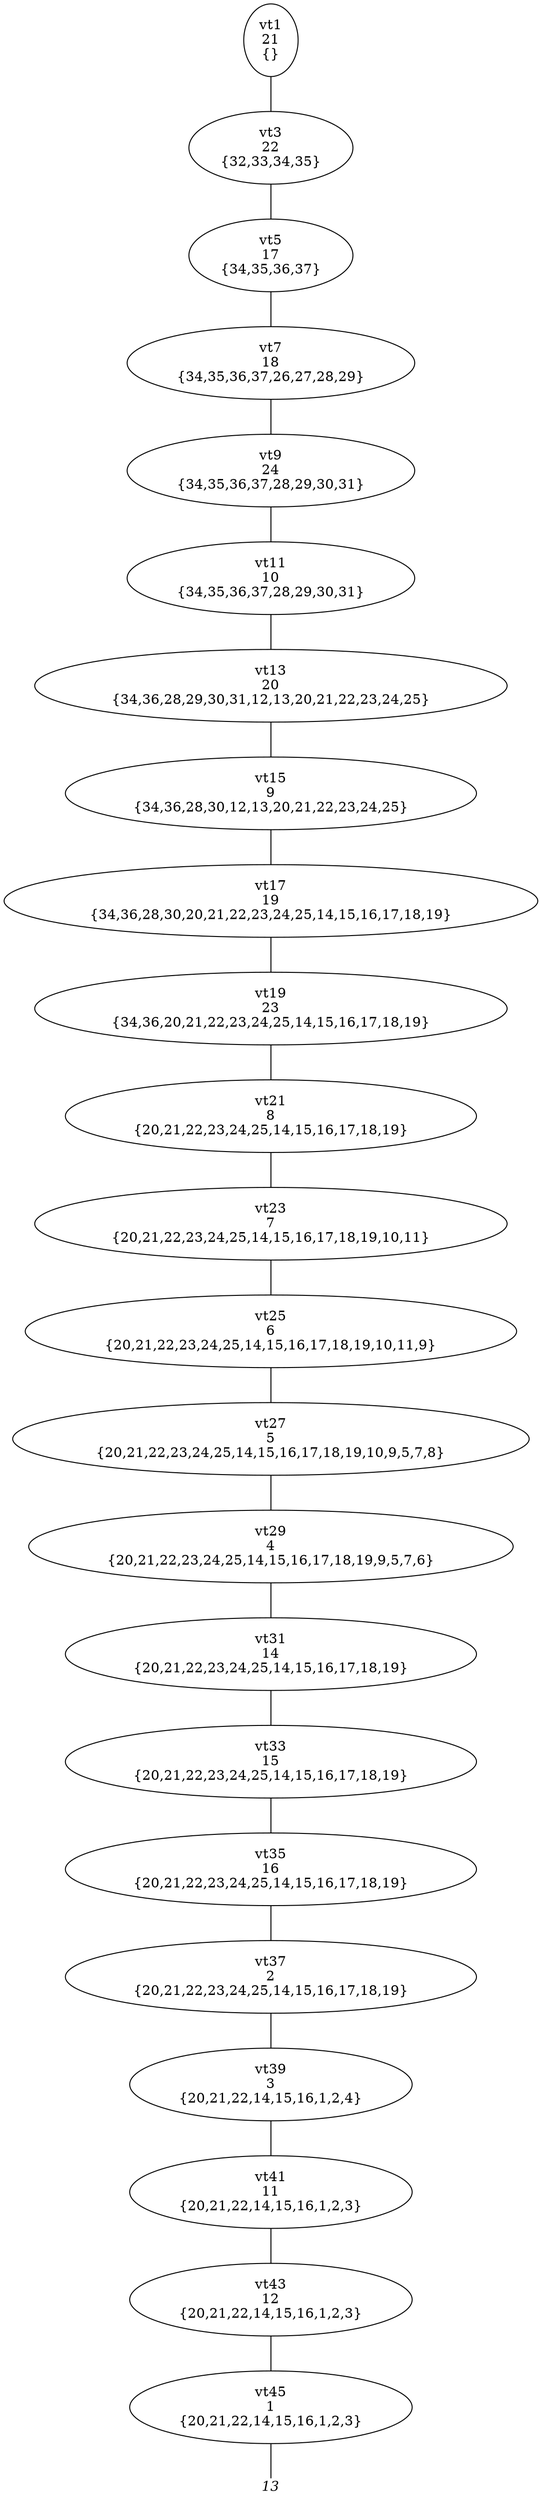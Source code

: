 
digraph vtree {

overlap=false

n1 [label="vt1
21
{}",shape="ellipse"]; 
n3 [label="vt3
22
{32,33,34,35}",shape="ellipse"]; 
n5 [label="vt5
17
{34,35,36,37}",shape="ellipse"]; 
n7 [label="vt7
18
{34,35,36,37,26,27,28,29}",shape="ellipse"]; 
n9 [label="vt9
24
{34,35,36,37,28,29,30,31}",shape="ellipse"]; 
n11 [label="vt11
10
{34,35,36,37,28,29,30,31}",shape="ellipse"]; 
n13 [label="vt13
20
{34,36,28,29,30,31,12,13,20,21,22,23,24,25}",shape="ellipse"]; 
n15 [label="vt15
9
{34,36,28,30,12,13,20,21,22,23,24,25}",shape="ellipse"]; 
n17 [label="vt17
19
{34,36,28,30,20,21,22,23,24,25,14,15,16,17,18,19}",shape="ellipse"]; 
n19 [label="vt19
23
{34,36,20,21,22,23,24,25,14,15,16,17,18,19}",shape="ellipse"]; 
n21 [label="vt21
8
{20,21,22,23,24,25,14,15,16,17,18,19}",shape="ellipse"]; 
n23 [label="vt23
7
{20,21,22,23,24,25,14,15,16,17,18,19,10,11}",shape="ellipse"]; 
n25 [label="vt25
6
{20,21,22,23,24,25,14,15,16,17,18,19,10,11,9}",shape="ellipse"]; 
n27 [label="vt27
5
{20,21,22,23,24,25,14,15,16,17,18,19,10,9,5,7,8}",shape="ellipse"]; 
n29 [label="vt29
4
{20,21,22,23,24,25,14,15,16,17,18,19,9,5,7,6}",shape="ellipse"]; 
n31 [label="vt31
14
{20,21,22,23,24,25,14,15,16,17,18,19}",shape="ellipse"]; 
n33 [label="vt33
15
{20,21,22,23,24,25,14,15,16,17,18,19}",shape="ellipse"]; 
n35 [label="vt35
16
{20,21,22,23,24,25,14,15,16,17,18,19}",shape="ellipse"]; 
n37 [label="vt37
2
{20,21,22,23,24,25,14,15,16,17,18,19}",shape="ellipse"]; 
n39 [label="vt39
3
{20,21,22,14,15,16,1,2,4}",shape="ellipse"]; 
n41 [label="vt41
11
{20,21,22,14,15,16,1,2,3}",shape="ellipse"]; 
n43 [label="vt43
12
{20,21,22,14,15,16,1,2,3}",shape="ellipse"]; 
n45 [label="vt45
1
{20,21,22,14,15,16,1,2,3}",shape="ellipse"]; 
n46 [label="13",fontname="Times-Italic",fontsize=14,shape=plaintext,fixedsize=true,width=.25,height=.25]; 
n1->n3 [arrowhead=none];
n3->n5 [arrowhead=none];
n5->n7 [arrowhead=none];
n7->n9 [arrowhead=none];
n9->n11 [arrowhead=none];
n11->n13 [arrowhead=none];
n13->n15 [arrowhead=none];
n15->n17 [arrowhead=none];
n17->n19 [arrowhead=none];
n19->n21 [arrowhead=none];
n21->n23 [arrowhead=none];
n23->n25 [arrowhead=none];
n25->n27 [arrowhead=none];
n27->n29 [arrowhead=none];
n29->n31 [arrowhead=none];
n31->n33 [arrowhead=none];
n33->n35 [arrowhead=none];
n35->n37 [arrowhead=none];
n37->n39 [arrowhead=none];
n39->n41 [arrowhead=none];
n41->n43 [arrowhead=none];
n43->n45 [arrowhead=none];
n45->n46 [arrowhead=none];


}